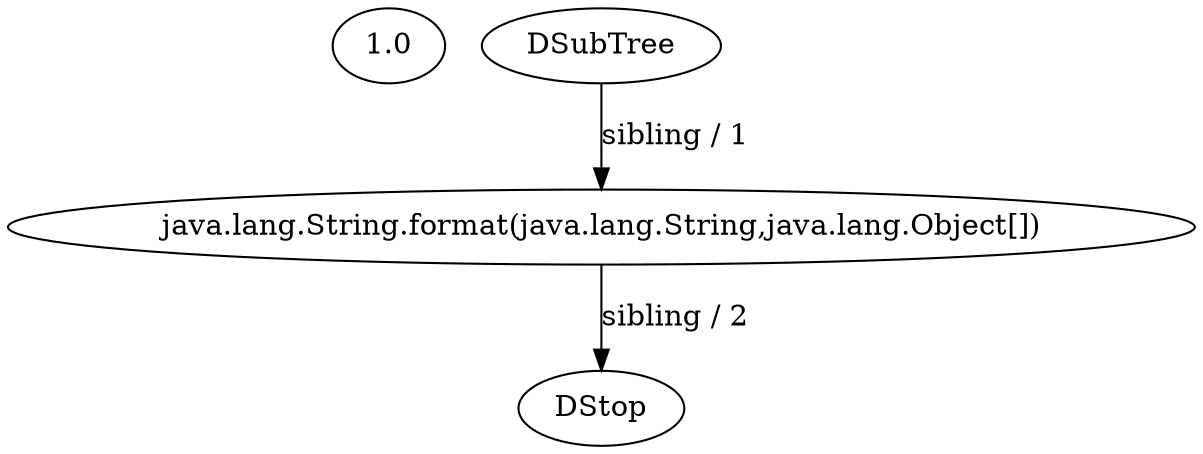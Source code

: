 // Program AST
digraph {
	1.0 [label=1.0]
	0 [label=DSubTree]
	1 [label="java.lang.String.format(java.lang.String,java.lang.Object[])"]
	0 -> 1 [label="sibling / 1" constraint=true direction=LR]
	2 [label=DStop]
	1 -> 2 [label="sibling / 2" constraint=true direction=LR]
}
